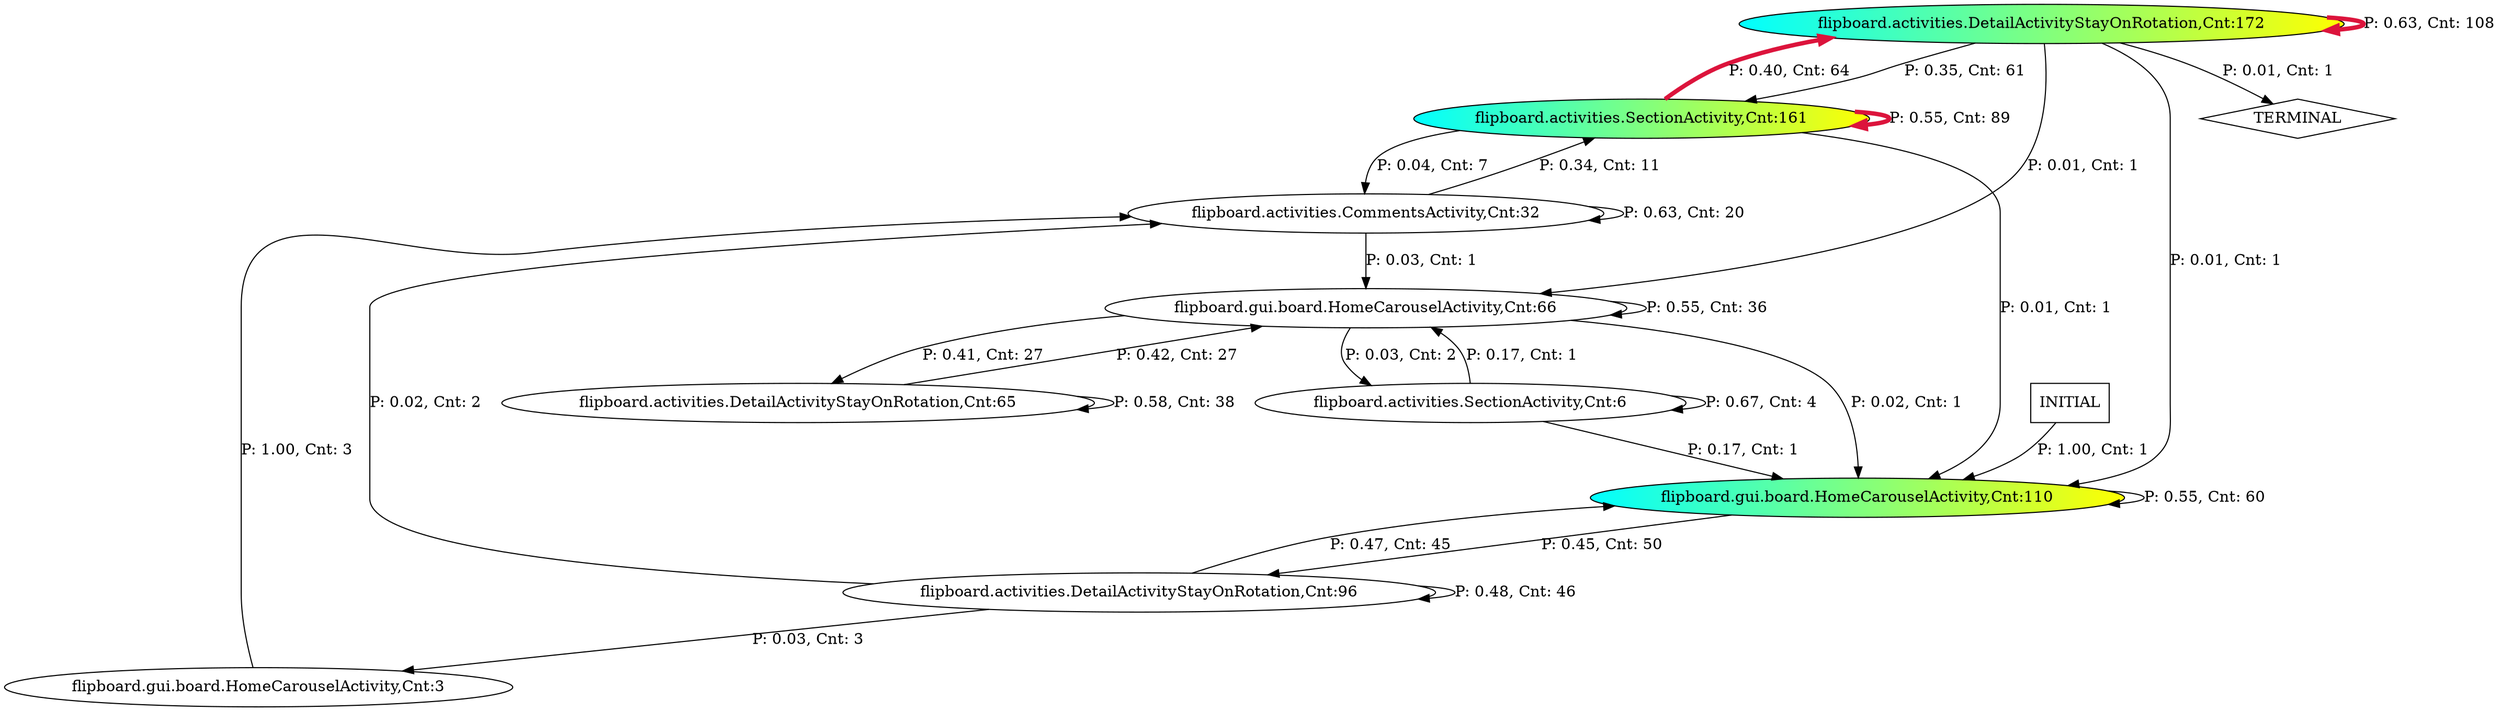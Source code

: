digraph G {
  3 [label="flipboard.activities.DetailActivityStayOnRotation,Cnt:172", fillcolor="cyan:yellow", style="filled"];
  5 [label="flipboard.activities.SectionActivity,Cnt:161", fillcolor="cyan:yellow", style="filled"];
  7 [label="flipboard.gui.board.HomeCarouselActivity,Cnt:110", fillcolor="cyan:yellow", style="filled"];
  2 [label="flipboard.activities.DetailActivityStayOnRotation,Cnt:96"];
  8 [label="flipboard.gui.board.HomeCarouselActivity,Cnt:66"];
  1 [label="flipboard.activities.DetailActivityStayOnRotation,Cnt:65"];
  0 [label="flipboard.activities.CommentsActivity,Cnt:32"];
  4 [label="flipboard.activities.SectionActivity,Cnt:6"];
  6 [label="flipboard.gui.board.HomeCarouselActivity,Cnt:3"];
  9 [label="TERMINAL",shape=diamond];
  10 [label="INITIAL",shape=box];
3->3 [label="P: 0.63, Cnt: 108", color="crimson", penwidth=4];
5->5 [label="P: 0.55, Cnt: 89", color="crimson", penwidth=4];
5->3 [label="P: 0.40, Cnt: 64", color="crimson", penwidth=4];
3->5 [label="P: 0.35, Cnt: 61"];
7->7 [label="P: 0.55, Cnt: 60"];
7->2 [label="P: 0.45, Cnt: 50"];
2->2 [label="P: 0.48, Cnt: 46"];
2->7 [label="P: 0.47, Cnt: 45"];
1->1 [label="P: 0.58, Cnt: 38"];
8->8 [label="P: 0.55, Cnt: 36"];
1->8 [label="P: 0.42, Cnt: 27"];
8->1 [label="P: 0.41, Cnt: 27"];
0->0 [label="P: 0.63, Cnt: 20"];
0->5 [label="P: 0.34, Cnt: 11"];
5->0 [label="P: 0.04, Cnt: 7"];
4->4 [label="P: 0.67, Cnt: 4"];
2->6 [label="P: 0.03, Cnt: 3"];
6->0 [label="P: 1.00, Cnt: 3"];
2->0 [label="P: 0.02, Cnt: 2"];
8->4 [label="P: 0.03, Cnt: 2"];
0->8 [label="P: 0.03, Cnt: 1"];
3->8 [label="P: 0.01, Cnt: 1"];
3->7 [label="P: 0.01, Cnt: 1"];
3->9 [label="P: 0.01, Cnt: 1"];
4->8 [label="P: 0.17, Cnt: 1"];
4->7 [label="P: 0.17, Cnt: 1"];
5->7 [label="P: 0.01, Cnt: 1"];
8->7 [label="P: 0.02, Cnt: 1"];
10->7 [label="P: 1.00, Cnt: 1"];
}
